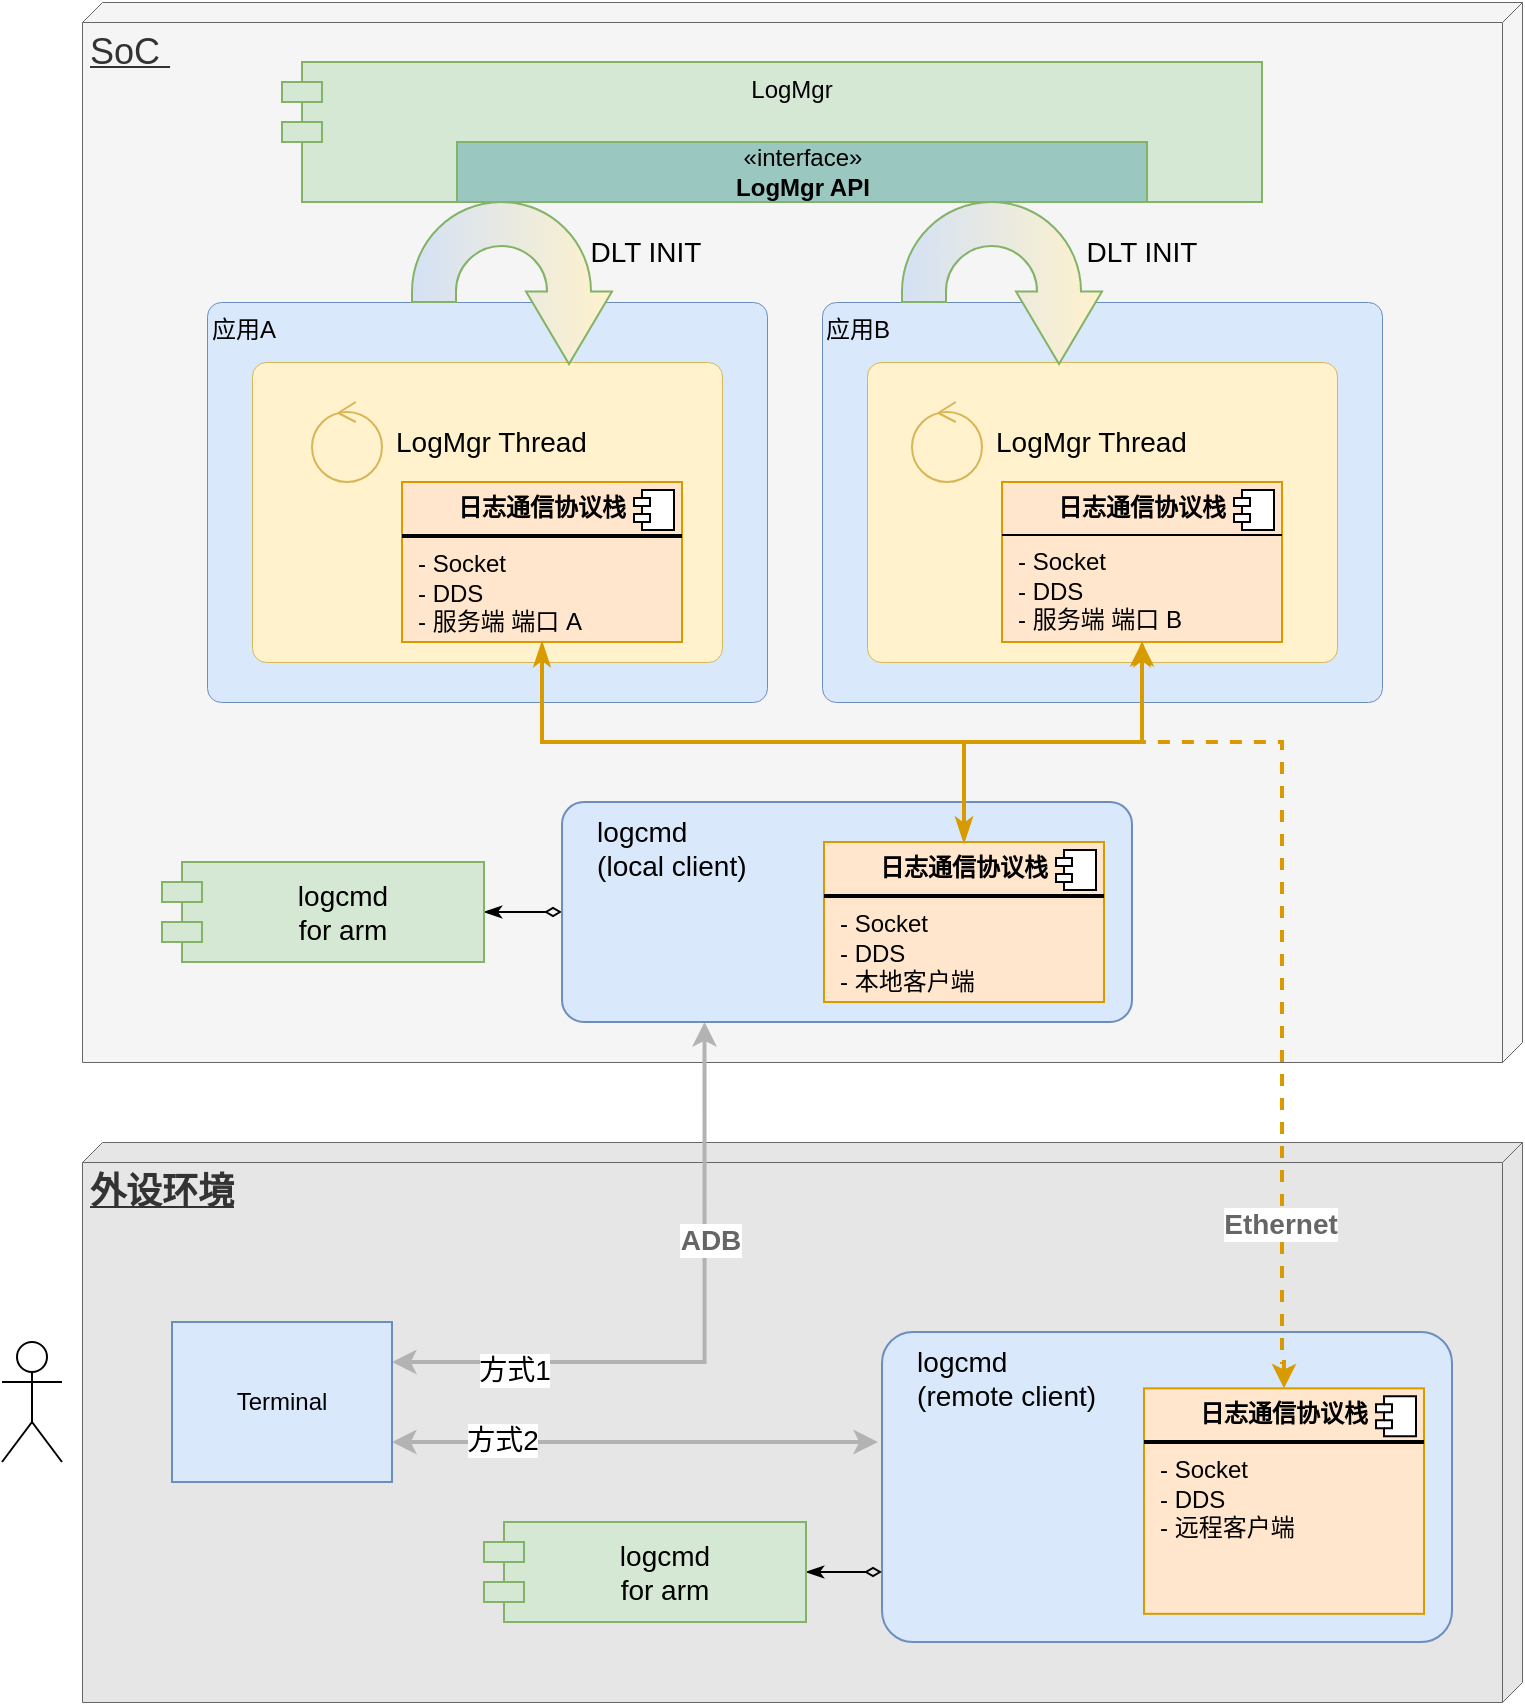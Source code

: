 <mxfile version="26.0.6">
  <diagram name="第 1 页" id="9_vn-ut5mF6kdvNH0XEL">
    <mxGraphModel dx="1142" dy="748" grid="1" gridSize="10" guides="1" tooltips="1" connect="1" arrows="1" fold="1" page="1" pageScale="1" pageWidth="850" pageHeight="1100" math="0" shadow="0">
      <root>
        <mxCell id="0" />
        <mxCell id="1" parent="0" />
        <mxCell id="dkAhr44AGeoDQMJsQ8wD-1" value="SoC&amp;nbsp;" style="verticalAlign=top;align=left;spacingTop=8;spacingLeft=2;spacingRight=12;shape=cube;size=10;direction=south;fontStyle=4;html=1;whiteSpace=wrap;fillColor=#f5f5f5;fontColor=#333333;strokeColor=#666666;fontSize=18;strokeWidth=0.5;" vertex="1" parent="1">
          <mxGeometry x="80" y="70" width="720" height="530" as="geometry" />
        </mxCell>
        <mxCell id="dkAhr44AGeoDQMJsQ8wD-72" style="edgeStyle=orthogonalEdgeStyle;rounded=0;orthogonalLoop=1;jettySize=auto;html=1;exitX=1;exitY=0.5;exitDx=0;exitDy=0;entryX=0;entryY=0.5;entryDx=0;entryDy=0;endArrow=diamondThin;endFill=0;startArrow=classicThin;startFill=1;" edge="1" parent="1" source="dkAhr44AGeoDQMJsQ8wD-43" target="dkAhr44AGeoDQMJsQ8wD-44">
          <mxGeometry relative="1" as="geometry" />
        </mxCell>
        <mxCell id="dkAhr44AGeoDQMJsQ8wD-43" value="logcmd&lt;div&gt;for arm&lt;/div&gt;" style="shape=module;align=center;spacingLeft=20;align=center;verticalAlign=middle;whiteSpace=wrap;html=1;fillColor=#d5e8d4;strokeColor=#82b366;fontSize=14;" vertex="1" parent="1">
          <mxGeometry x="120" y="500" width="161" height="50" as="geometry" />
        </mxCell>
        <mxCell id="dkAhr44AGeoDQMJsQ8wD-53" value="外设环境" style="verticalAlign=top;align=left;spacingTop=8;spacingLeft=2;spacingRight=12;shape=cube;size=10;direction=south;fontStyle=5;html=1;whiteSpace=wrap;fontSize=18;fillColor=#E6E6E6;fontColor=#333333;strokeColor=#666666;strokeWidth=0.5;" vertex="1" parent="1">
          <mxGeometry x="80" y="640" width="720" height="280" as="geometry" />
        </mxCell>
        <mxCell id="dkAhr44AGeoDQMJsQ8wD-37" value="应用B" style="rounded=1;whiteSpace=wrap;html=1;absoluteArcSize=1;arcSize=14;strokeWidth=0.5;align=left;verticalAlign=top;strokeColor=#6c8ebf;fillColor=#dae8fc;" vertex="1" parent="1">
          <mxGeometry x="450" y="220" width="280" height="200" as="geometry" />
        </mxCell>
        <mxCell id="dkAhr44AGeoDQMJsQ8wD-80" value="" style="rounded=1;whiteSpace=wrap;html=1;absoluteArcSize=1;arcSize=14;strokeWidth=0.5;align=left;verticalAlign=top;strokeColor=#d6b656;fillColor=#fff2cc;fontSize=14;" vertex="1" parent="1">
          <mxGeometry x="472.5" y="250" width="235" height="150" as="geometry" />
        </mxCell>
        <mxCell id="dkAhr44AGeoDQMJsQ8wD-39" value="" style="ellipse;shape=umlControl;whiteSpace=wrap;html=1;fillColor=#fff2cc;strokeColor=#d6b656;" vertex="1" parent="1">
          <mxGeometry x="495" y="270" width="35" height="40" as="geometry" />
        </mxCell>
        <mxCell id="dkAhr44AGeoDQMJsQ8wD-40" value="LogMgr Thread" style="text;html=1;align=left;verticalAlign=middle;whiteSpace=wrap;rounded=0;fontSize=14;" vertex="1" parent="1">
          <mxGeometry x="535" y="275" width="120" height="30" as="geometry" />
        </mxCell>
        <mxCell id="dkAhr44AGeoDQMJsQ8wD-41" value="&lt;p style=&quot;margin:0px;margin-top:6px;text-align:center;&quot;&gt;&lt;b&gt;日志通信协议栈&lt;/b&gt;&lt;br&gt;&lt;/p&gt;&lt;hr size=&quot;1&quot; style=&quot;border-style:solid;&quot;&gt;&lt;p style=&quot;margin:0px;margin-left:8px;&quot;&gt;- Socket&lt;br&gt;- DDS&lt;/p&gt;&lt;p style=&quot;margin:0px;margin-left:8px;&quot;&gt;- 服务端 端口 B&lt;/p&gt;" style="align=left;overflow=fill;html=1;dropTarget=0;whiteSpace=wrap;fillColor=#ffe6cc;strokeColor=#d79b00;" vertex="1" parent="1">
          <mxGeometry x="540" y="310" width="140" height="80" as="geometry" />
        </mxCell>
        <mxCell id="dkAhr44AGeoDQMJsQ8wD-42" value="" style="shape=component;jettyWidth=8;jettyHeight=4;" vertex="1" parent="dkAhr44AGeoDQMJsQ8wD-41">
          <mxGeometry x="1" width="20" height="20" relative="1" as="geometry">
            <mxPoint x="-24" y="4" as="offset" />
          </mxGeometry>
        </mxCell>
        <mxCell id="dkAhr44AGeoDQMJsQ8wD-6" value="应用A" style="rounded=1;whiteSpace=wrap;html=1;absoluteArcSize=1;arcSize=14;strokeWidth=0.5;align=left;verticalAlign=top;strokeColor=#6c8ebf;fillColor=#dae8fc;" vertex="1" parent="1">
          <mxGeometry x="142.5" y="220" width="280" height="200" as="geometry" />
        </mxCell>
        <mxCell id="dkAhr44AGeoDQMJsQ8wD-79" value="" style="rounded=1;whiteSpace=wrap;html=1;absoluteArcSize=1;arcSize=14;strokeWidth=0.5;align=left;verticalAlign=top;strokeColor=#d6b656;fillColor=#fff2cc;fontSize=14;" vertex="1" parent="1">
          <mxGeometry x="165" y="250" width="235" height="150" as="geometry" />
        </mxCell>
        <mxCell id="dkAhr44AGeoDQMJsQ8wD-13" value="" style="ellipse;shape=umlControl;whiteSpace=wrap;html=1;fillColor=#fff2cc;strokeColor=#d6b656;" vertex="1" parent="1">
          <mxGeometry x="195" y="270" width="35" height="40" as="geometry" />
        </mxCell>
        <mxCell id="dkAhr44AGeoDQMJsQ8wD-14" value="LogMgr Thread" style="text;html=1;align=left;verticalAlign=middle;whiteSpace=wrap;rounded=0;fontSize=14;" vertex="1" parent="1">
          <mxGeometry x="235" y="275" width="120" height="30" as="geometry" />
        </mxCell>
        <mxCell id="dkAhr44AGeoDQMJsQ8wD-33" value="&lt;p style=&quot;margin:0px;margin-top:6px;text-align:center;&quot;&gt;&lt;b&gt;日志通信协议栈&lt;/b&gt;&lt;br&gt;&lt;/p&gt;&lt;hr style=&quot;border-style:solid;&quot;&gt;&lt;p style=&quot;margin:0px;margin-left:8px;&quot;&gt;- Socket&lt;br&gt;- DDS&lt;/p&gt;&lt;p style=&quot;margin:0px;margin-left:8px;&quot;&gt;- 服务端 端口 A&lt;/p&gt;" style="align=left;overflow=fill;html=1;dropTarget=0;whiteSpace=wrap;fillColor=#ffe6cc;strokeColor=#d79b00;fontSize=12;" vertex="1" parent="1">
          <mxGeometry x="240" y="310" width="140" height="80" as="geometry" />
        </mxCell>
        <mxCell id="dkAhr44AGeoDQMJsQ8wD-34" value="" style="shape=component;jettyWidth=8;jettyHeight=4;" vertex="1" parent="dkAhr44AGeoDQMJsQ8wD-33">
          <mxGeometry x="1" width="20" height="20" relative="1" as="geometry">
            <mxPoint x="-24" y="4" as="offset" />
          </mxGeometry>
        </mxCell>
        <mxCell id="dkAhr44AGeoDQMJsQ8wD-59" style="edgeStyle=orthogonalEdgeStyle;rounded=0;orthogonalLoop=1;jettySize=auto;html=1;exitX=1;exitY=0.25;exitDx=0;exitDy=0;entryX=0.25;entryY=1;entryDx=0;entryDy=0;strokeColor=#B3B3B3;startArrow=classic;startFill=1;strokeWidth=2;" edge="1" parent="1" source="dkAhr44AGeoDQMJsQ8wD-58" target="dkAhr44AGeoDQMJsQ8wD-44">
          <mxGeometry relative="1" as="geometry" />
        </mxCell>
        <mxCell id="dkAhr44AGeoDQMJsQ8wD-60" value="&lt;font style=&quot;font-size: 14px;&quot;&gt;方式1&lt;/font&gt;" style="edgeLabel;html=1;align=center;verticalAlign=middle;resizable=0;points=[];" vertex="1" connectable="0" parent="dkAhr44AGeoDQMJsQ8wD-59">
          <mxGeometry x="-0.625" y="-4" relative="1" as="geometry">
            <mxPoint as="offset" />
          </mxGeometry>
        </mxCell>
        <mxCell id="dkAhr44AGeoDQMJsQ8wD-61" value="&lt;font style=&quot;font-size: 14px; color: rgb(102, 102, 102);&quot;&gt;&lt;b&gt;ADB&lt;/b&gt;&lt;/font&gt;" style="edgeLabel;html=1;align=center;verticalAlign=middle;resizable=0;points=[];" vertex="1" connectable="0" parent="dkAhr44AGeoDQMJsQ8wD-59">
          <mxGeometry x="0.334" y="-2" relative="1" as="geometry">
            <mxPoint as="offset" />
          </mxGeometry>
        </mxCell>
        <mxCell id="dkAhr44AGeoDQMJsQ8wD-68" style="edgeStyle=orthogonalEdgeStyle;rounded=0;orthogonalLoop=1;jettySize=auto;html=1;exitX=1;exitY=0.75;exitDx=0;exitDy=0;startArrow=classic;startFill=1;strokeColor=#B3B3B3;strokeWidth=2;" edge="1" parent="1" source="dkAhr44AGeoDQMJsQ8wD-58">
          <mxGeometry relative="1" as="geometry">
            <mxPoint x="478" y="790" as="targetPoint" />
          </mxGeometry>
        </mxCell>
        <mxCell id="dkAhr44AGeoDQMJsQ8wD-69" value="&lt;font style=&quot;font-size: 14px;&quot;&gt;方式&lt;/font&gt;&lt;font style=&quot;font-size: 14px;&quot;&gt;2&lt;/font&gt;" style="edgeLabel;html=1;align=center;verticalAlign=middle;resizable=0;points=[];" vertex="1" connectable="0" parent="dkAhr44AGeoDQMJsQ8wD-68">
          <mxGeometry x="-0.551" y="1" relative="1" as="geometry">
            <mxPoint as="offset" />
          </mxGeometry>
        </mxCell>
        <mxCell id="dkAhr44AGeoDQMJsQ8wD-58" value="Terminal" style="html=1;whiteSpace=wrap;fillColor=#dae8fc;strokeColor=#6c8ebf;" vertex="1" parent="1">
          <mxGeometry x="125" y="730" width="110" height="80" as="geometry" />
        </mxCell>
        <mxCell id="dkAhr44AGeoDQMJsQ8wD-62" value="" style="group;strokeWidth=0.5;" vertex="1" connectable="0" parent="1">
          <mxGeometry x="320" y="470" width="285" height="110" as="geometry" />
        </mxCell>
        <mxCell id="dkAhr44AGeoDQMJsQ8wD-44" value="&amp;nbsp; &amp;nbsp; logcmd&lt;div&gt;&amp;nbsp; &amp;nbsp; (local client)&lt;/div&gt;" style="rounded=1;arcSize=10;whiteSpace=wrap;html=1;align=left;fillColor=#dae8fc;fontSize=14;verticalAlign=top;strokeColor=#6c8ebf;" vertex="1" parent="dkAhr44AGeoDQMJsQ8wD-62">
          <mxGeometry width="285" height="110" as="geometry" />
        </mxCell>
        <mxCell id="dkAhr44AGeoDQMJsQ8wD-45" value="&lt;p style=&quot;margin:0px;margin-top:6px;text-align:center;&quot;&gt;&lt;b&gt;日志通信协议栈&lt;/b&gt;&lt;br&gt;&lt;/p&gt;&lt;hr style=&quot;border-style:solid;&quot;&gt;&lt;p style=&quot;margin:0px;margin-left:8px;&quot;&gt;- Socket&lt;br&gt;- DDS&lt;/p&gt;&lt;p style=&quot;margin:0px;margin-left:8px;&quot;&gt;- 本地客户端&amp;nbsp;&lt;/p&gt;" style="align=left;overflow=fill;html=1;dropTarget=0;whiteSpace=wrap;fillColor=#ffe6cc;strokeColor=#d79b00;fontSize=12;" vertex="1" parent="dkAhr44AGeoDQMJsQ8wD-62">
          <mxGeometry x="131" y="20" width="140" height="80" as="geometry" />
        </mxCell>
        <mxCell id="dkAhr44AGeoDQMJsQ8wD-46" value="" style="shape=component;jettyWidth=8;jettyHeight=4;" vertex="1" parent="dkAhr44AGeoDQMJsQ8wD-45">
          <mxGeometry x="1" width="20" height="20" relative="1" as="geometry">
            <mxPoint x="-24" y="4" as="offset" />
          </mxGeometry>
        </mxCell>
        <mxCell id="dkAhr44AGeoDQMJsQ8wD-63" value="" style="group;strokeWidth=0.5;" vertex="1" connectable="0" parent="1">
          <mxGeometry x="480" y="735" width="285" height="155" as="geometry" />
        </mxCell>
        <mxCell id="dkAhr44AGeoDQMJsQ8wD-64" value="&amp;nbsp; &amp;nbsp; logcmd&lt;div&gt;&amp;nbsp; &amp;nbsp; (remote client)&lt;/div&gt;" style="rounded=1;arcSize=10;whiteSpace=wrap;html=1;align=left;fillColor=#dae8fc;fontSize=14;verticalAlign=top;strokeColor=#6c8ebf;" vertex="1" parent="dkAhr44AGeoDQMJsQ8wD-63">
          <mxGeometry width="285" height="155" as="geometry" />
        </mxCell>
        <mxCell id="dkAhr44AGeoDQMJsQ8wD-65" value="&lt;p style=&quot;margin:0px;margin-top:6px;text-align:center;&quot;&gt;&lt;b&gt;日志通信协议栈&lt;/b&gt;&lt;br&gt;&lt;/p&gt;&lt;hr style=&quot;border-style:solid;&quot;&gt;&lt;p style=&quot;margin:0px;margin-left:8px;&quot;&gt;- Socket&lt;br&gt;- DDS&lt;/p&gt;&lt;p style=&quot;margin:0px;margin-left:8px;&quot;&gt;- 远程客户端&amp;nbsp;&lt;/p&gt;" style="align=left;overflow=fill;html=1;dropTarget=0;whiteSpace=wrap;fillColor=#ffe6cc;strokeColor=#d79b00;fontSize=12;" vertex="1" parent="dkAhr44AGeoDQMJsQ8wD-63">
          <mxGeometry x="131" y="28.182" width="140" height="112.727" as="geometry" />
        </mxCell>
        <mxCell id="dkAhr44AGeoDQMJsQ8wD-66" value="" style="shape=component;jettyWidth=8;jettyHeight=4;" vertex="1" parent="dkAhr44AGeoDQMJsQ8wD-65">
          <mxGeometry x="1" width="20" height="20" relative="1" as="geometry">
            <mxPoint x="-24" y="4" as="offset" />
          </mxGeometry>
        </mxCell>
        <mxCell id="dkAhr44AGeoDQMJsQ8wD-76" style="edgeStyle=orthogonalEdgeStyle;rounded=0;orthogonalLoop=1;jettySize=auto;html=1;exitX=1;exitY=0.5;exitDx=0;exitDy=0;endArrow=diamondThin;endFill=0;startArrow=classicThin;startFill=1;" edge="1" parent="1" source="dkAhr44AGeoDQMJsQ8wD-67">
          <mxGeometry relative="1" as="geometry">
            <mxPoint x="480" y="855" as="targetPoint" />
          </mxGeometry>
        </mxCell>
        <mxCell id="dkAhr44AGeoDQMJsQ8wD-67" value="logcmd&lt;div&gt;for arm&lt;/div&gt;" style="shape=module;align=center;spacingLeft=20;align=center;verticalAlign=middle;whiteSpace=wrap;html=1;fillColor=#d5e8d4;strokeColor=#82b366;fontSize=14;" vertex="1" parent="1">
          <mxGeometry x="281" y="830" width="161" height="50" as="geometry" />
        </mxCell>
        <mxCell id="dkAhr44AGeoDQMJsQ8wD-70" style="edgeStyle=orthogonalEdgeStyle;rounded=0;orthogonalLoop=1;jettySize=auto;html=1;exitX=0.5;exitY=0;exitDx=0;exitDy=0;entryX=0.5;entryY=1;entryDx=0;entryDy=0;strokeWidth=2;strokeColor=#d79b00;startArrow=classic;startFill=1;dashed=1;fillColor=#ffe6cc;" edge="1" parent="1" source="dkAhr44AGeoDQMJsQ8wD-65" target="dkAhr44AGeoDQMJsQ8wD-41">
          <mxGeometry relative="1" as="geometry">
            <Array as="points">
              <mxPoint x="681" y="750" />
              <mxPoint x="680" y="750" />
              <mxPoint x="680" y="440" />
              <mxPoint x="610" y="440" />
            </Array>
          </mxGeometry>
        </mxCell>
        <mxCell id="dkAhr44AGeoDQMJsQ8wD-77" value="&lt;font style=&quot;font-size: 14px;&quot;&gt;&lt;b&gt;Ethernet&lt;/b&gt;&lt;/font&gt;" style="edgeLabel;html=1;align=center;verticalAlign=middle;resizable=0;points=[];fontColor=#666666;" vertex="1" connectable="0" parent="dkAhr44AGeoDQMJsQ8wD-70">
          <mxGeometry x="-0.838" relative="1" as="geometry">
            <mxPoint x="-1" y="-47" as="offset" />
          </mxGeometry>
        </mxCell>
        <mxCell id="dkAhr44AGeoDQMJsQ8wD-50" style="edgeStyle=orthogonalEdgeStyle;rounded=0;orthogonalLoop=1;jettySize=auto;html=1;exitX=0.5;exitY=1;exitDx=0;exitDy=0;entryX=0.5;entryY=0;entryDx=0;entryDy=0;startArrow=classicThin;startFill=1;endArrow=classicThin;endFill=1;strokeColor=#d79b00;strokeWidth=2;fillColor=#ffe6cc;" edge="1" parent="1" source="dkAhr44AGeoDQMJsQ8wD-33" target="dkAhr44AGeoDQMJsQ8wD-45">
          <mxGeometry relative="1" as="geometry" />
        </mxCell>
        <mxCell id="dkAhr44AGeoDQMJsQ8wD-51" style="edgeStyle=orthogonalEdgeStyle;rounded=0;orthogonalLoop=1;jettySize=auto;html=1;exitX=0.5;exitY=1;exitDx=0;exitDy=0;entryX=0.5;entryY=0;entryDx=0;entryDy=0;endArrow=classicThin;endFill=1;startArrow=classicThin;startFill=1;strokeColor=#d79b00;strokeWidth=2;fillColor=#ffe6cc;" edge="1" parent="1" source="dkAhr44AGeoDQMJsQ8wD-41" target="dkAhr44AGeoDQMJsQ8wD-45">
          <mxGeometry relative="1" as="geometry" />
        </mxCell>
        <mxCell id="dkAhr44AGeoDQMJsQ8wD-78" value="Actor" style="shape=umlActor;verticalLabelPosition=bottom;verticalAlign=top;html=1;fontColor=none;noLabel=1;" vertex="1" parent="1">
          <mxGeometry x="40" y="740" width="30" height="60" as="geometry" />
        </mxCell>
        <mxCell id="dkAhr44AGeoDQMJsQ8wD-85" value="LogMgr" style="shape=module;align=left;spacingLeft=20;align=center;verticalAlign=top;whiteSpace=wrap;html=1;fillColor=#d5e8d4;strokeColor=#82b366;" vertex="1" parent="1">
          <mxGeometry x="180" y="100" width="490" height="70" as="geometry" />
        </mxCell>
        <mxCell id="dkAhr44AGeoDQMJsQ8wD-86" value="" style="html=1;shadow=0;dashed=0;align=center;verticalAlign=middle;shape=mxgraph.arrows2.uTurnArrow;dy=11;arrowHead=43;dx2=36.25;direction=south;fillColor=#FFF2CC;strokeColor=#82b366;gradientColor=#D4E1F5;" vertex="1" parent="1">
          <mxGeometry x="245" y="170" width="100" height="50" as="geometry" />
        </mxCell>
        <mxCell id="dkAhr44AGeoDQMJsQ8wD-87" value="«interface»&lt;br&gt;&lt;b&gt;LogMgr API&lt;/b&gt;" style="html=1;whiteSpace=wrap;fillColor=#9AC7BF;strokeColor=#82b366;" vertex="1" parent="1">
          <mxGeometry x="267.5" y="140" width="345" height="30" as="geometry" />
        </mxCell>
        <mxCell id="dkAhr44AGeoDQMJsQ8wD-88" value="" style="html=1;shadow=0;dashed=0;align=center;verticalAlign=middle;shape=mxgraph.arrows2.uTurnArrow;dy=11;arrowHead=43;dx2=36.25;direction=south;fillColor=#FFF2CC;strokeColor=#82b366;gradientColor=#D4E1F5;" vertex="1" parent="1">
          <mxGeometry x="490" y="170" width="100" height="50" as="geometry" />
        </mxCell>
        <mxCell id="dkAhr44AGeoDQMJsQ8wD-89" value="DLT INIT" style="text;html=1;align=center;verticalAlign=middle;whiteSpace=wrap;rounded=0;fontSize=14;" vertex="1" parent="1">
          <mxGeometry x="331.5" y="180" width="60" height="30" as="geometry" />
        </mxCell>
        <mxCell id="dkAhr44AGeoDQMJsQ8wD-90" value="DLT INIT" style="text;html=1;align=center;verticalAlign=middle;whiteSpace=wrap;rounded=0;fontSize=14;" vertex="1" parent="1">
          <mxGeometry x="580" y="180" width="60" height="30" as="geometry" />
        </mxCell>
      </root>
    </mxGraphModel>
  </diagram>
</mxfile>
